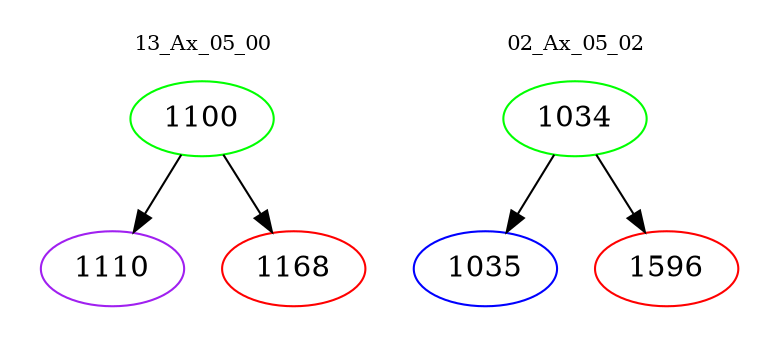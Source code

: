 digraph{
subgraph cluster_0 {
color = white
label = "13_Ax_05_00";
fontsize=10;
T0_1100 [label="1100", color="green"]
T0_1100 -> T0_1110 [color="black"]
T0_1110 [label="1110", color="purple"]
T0_1100 -> T0_1168 [color="black"]
T0_1168 [label="1168", color="red"]
}
subgraph cluster_1 {
color = white
label = "02_Ax_05_02";
fontsize=10;
T1_1034 [label="1034", color="green"]
T1_1034 -> T1_1035 [color="black"]
T1_1035 [label="1035", color="blue"]
T1_1034 -> T1_1596 [color="black"]
T1_1596 [label="1596", color="red"]
}
}

